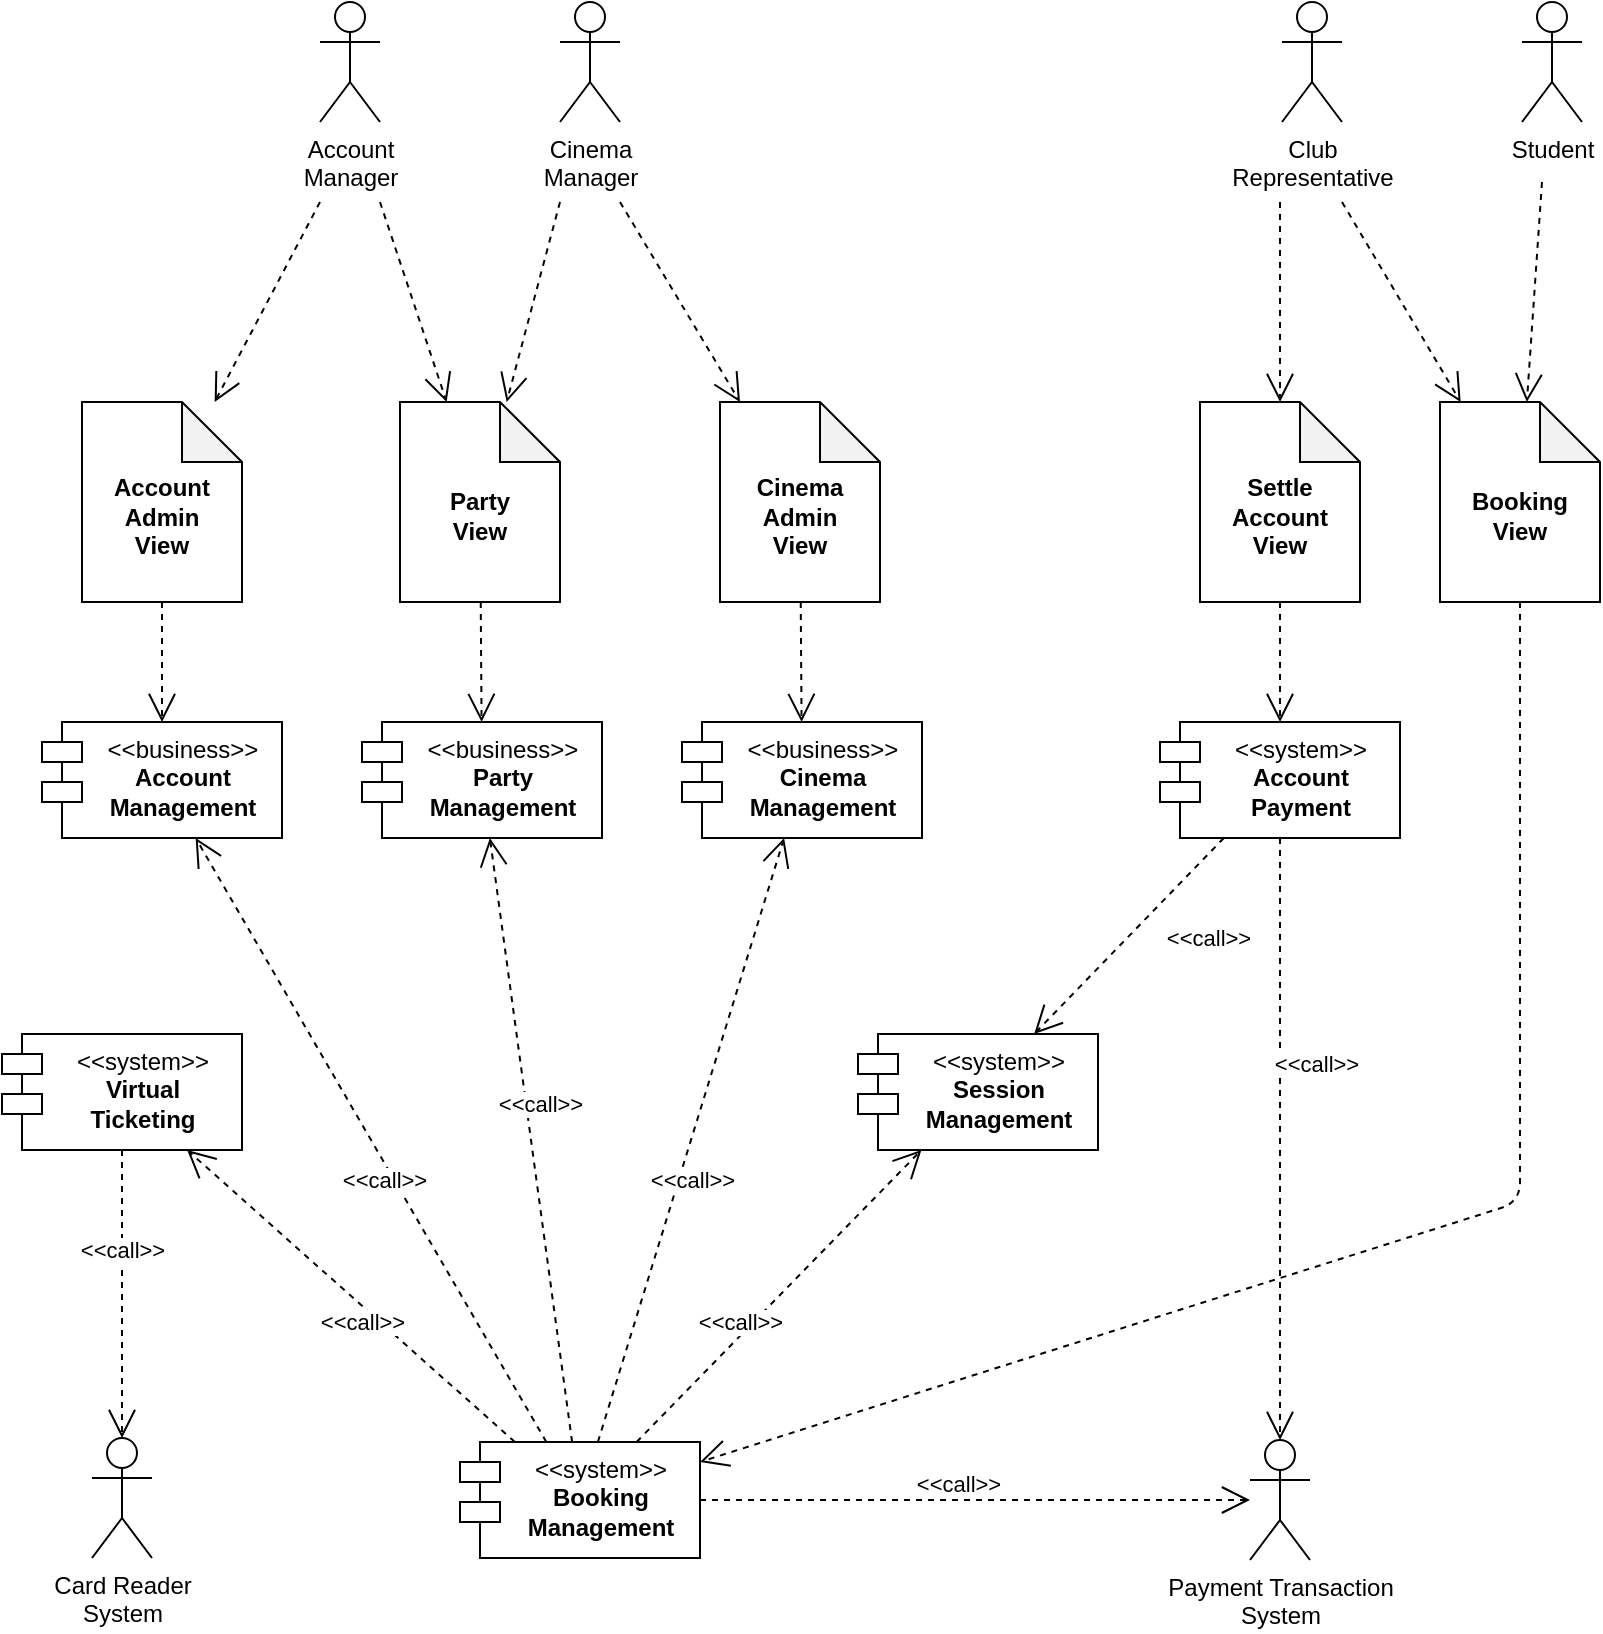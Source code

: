 <mxfile version="14.5.1" type="device"><diagram name="Page-1" id="b5b7bab2-c9e2-2cf4-8b2a-24fd1a2a6d21"><mxGraphModel dx="176" dy="1166" grid="1" gridSize="10" guides="1" tooltips="1" connect="1" arrows="1" fold="1" page="1" pageScale="1" pageWidth="827" pageHeight="1169" background="#ffffff" math="0" shadow="0"><root><mxCell id="0"/><mxCell id="1" parent="0"/><mxCell id="a4ktwxldiNDEK1bDkVl5-18" value="&amp;lt;&amp;lt;business&amp;gt;&amp;gt;&lt;br&gt;&lt;b&gt;Cinema&lt;br&gt;Management&lt;/b&gt;" style="shape=module;align=left;spacingLeft=20;align=center;verticalAlign=top;fontStyle=0;html=1;" parent="1" vertex="1"><mxGeometry x="1221" y="400" width="120" height="58" as="geometry"/></mxCell><mxCell id="a4ktwxldiNDEK1bDkVl5-1" value="Account &lt;br&gt;Manager" style="shape=umlActor;verticalLabelPosition=bottom;verticalAlign=top;html=1;outlineConnect=0;" parent="1" vertex="1"><mxGeometry x="1040" y="40" width="30" height="60" as="geometry"/></mxCell><mxCell id="a4ktwxldiNDEK1bDkVl5-2" value="Cinema &lt;br&gt;Manager" style="shape=umlActor;verticalLabelPosition=bottom;verticalAlign=top;html=1;outlineConnect=0;" parent="1" vertex="1"><mxGeometry x="1160" y="40" width="30" height="60" as="geometry"/></mxCell><mxCell id="a4ktwxldiNDEK1bDkVl5-3" value="Club &lt;br&gt;Representative" style="shape=umlActor;verticalLabelPosition=bottom;verticalAlign=top;html=1;outlineConnect=0;" parent="1" vertex="1"><mxGeometry x="1521" y="40" width="30" height="60" as="geometry"/></mxCell><mxCell id="a4ktwxldiNDEK1bDkVl5-4" value="Student" style="shape=umlActor;verticalLabelPosition=bottom;verticalAlign=top;html=1;outlineConnect=0;" parent="1" vertex="1"><mxGeometry x="1641" y="40" width="30" height="60" as="geometry"/></mxCell><mxCell id="a4ktwxldiNDEK1bDkVl5-5" value="Payment Transaction &lt;br&gt;System" style="shape=umlActor;verticalLabelPosition=bottom;verticalAlign=top;html=1;outlineConnect=0;" parent="1" vertex="1"><mxGeometry x="1505" y="759" width="30" height="60" as="geometry"/></mxCell><mxCell id="a4ktwxldiNDEK1bDkVl5-6" value="Card Reader&lt;br&gt;System" style="shape=umlActor;verticalLabelPosition=bottom;verticalAlign=top;html=1;outlineConnect=0;" parent="1" vertex="1"><mxGeometry x="926" y="758" width="30" height="60" as="geometry"/></mxCell><mxCell id="a4ktwxldiNDEK1bDkVl5-7" value="&lt;b&gt;&lt;br&gt;Account&lt;br&gt;Admin&lt;br&gt;View&lt;/b&gt;" style="shape=note;whiteSpace=wrap;html=1;backgroundOutline=1;darkOpacity=0.05;" parent="1" vertex="1"><mxGeometry x="921" y="240" width="80" height="100" as="geometry"/></mxCell><mxCell id="a4ktwxldiNDEK1bDkVl5-8" value="&lt;b&gt;&lt;br&gt;Booking&lt;br&gt;View&lt;/b&gt;" style="shape=note;whiteSpace=wrap;html=1;backgroundOutline=1;darkOpacity=0.05;" parent="1" vertex="1"><mxGeometry x="1600" y="240" width="80" height="100" as="geometry"/></mxCell><mxCell id="a4ktwxldiNDEK1bDkVl5-9" value="&lt;b&gt;&lt;br&gt;Party&lt;br&gt;View&lt;/b&gt;" style="shape=note;whiteSpace=wrap;html=1;backgroundOutline=1;darkOpacity=0.05;" parent="1" vertex="1"><mxGeometry x="1080" y="240" width="80" height="100" as="geometry"/></mxCell><mxCell id="a4ktwxldiNDEK1bDkVl5-11" value="&lt;b&gt;&lt;br&gt;Cinema&lt;br&gt;Admin&lt;br&gt;View&lt;/b&gt;" style="shape=note;whiteSpace=wrap;html=1;backgroundOutline=1;darkOpacity=0.05;" parent="1" vertex="1"><mxGeometry x="1240" y="240" width="80" height="100" as="geometry"/></mxCell><mxCell id="a4ktwxldiNDEK1bDkVl5-14" value="" style="endArrow=open;endSize=12;dashed=1;html=1;" parent="1" target="a4ktwxldiNDEK1bDkVl5-7" edge="1"><mxGeometry width="160" relative="1" as="geometry"><mxPoint x="1040" y="140" as="sourcePoint"/><mxPoint x="1400" y="390" as="targetPoint"/></mxGeometry></mxCell><mxCell id="a4ktwxldiNDEK1bDkVl5-15" value="" style="endArrow=open;endSize=12;dashed=1;html=1;" parent="1" edge="1"><mxGeometry width="160" relative="1" as="geometry"><mxPoint x="1070" y="140" as="sourcePoint"/><mxPoint x="1103.333" y="240" as="targetPoint"/></mxGeometry></mxCell><mxCell id="a4ktwxldiNDEK1bDkVl5-16" value="" style="endArrow=open;endSize=12;dashed=1;html=1;" parent="1" edge="1"><mxGeometry width="160" relative="1" as="geometry"><mxPoint x="1160" y="140" as="sourcePoint"/><mxPoint x="1133.333" y="240" as="targetPoint"/></mxGeometry></mxCell><mxCell id="a4ktwxldiNDEK1bDkVl5-17" value="" style="endArrow=open;endSize=12;dashed=1;html=1;" parent="1" target="a4ktwxldiNDEK1bDkVl5-11" edge="1"><mxGeometry width="160" relative="1" as="geometry"><mxPoint x="1190" y="140" as="sourcePoint"/><mxPoint x="1156.667" y="250" as="targetPoint"/></mxGeometry></mxCell><mxCell id="a4ktwxldiNDEK1bDkVl5-19" value="&amp;lt;&amp;lt;business&amp;gt;&amp;gt;&lt;br&gt;&lt;b&gt;Account&lt;br&gt;Management&lt;/b&gt;" style="shape=module;align=left;spacingLeft=20;align=center;verticalAlign=top;fontStyle=0;html=1;" parent="1" vertex="1"><mxGeometry x="901" y="400" width="120" height="58" as="geometry"/></mxCell><mxCell id="a4ktwxldiNDEK1bDkVl5-21" value="" style="endArrow=open;endSize=12;dashed=1;html=1;" parent="1" target="a4ktwxldiNDEK1bDkVl5-8" edge="1"><mxGeometry width="160" relative="1" as="geometry"><mxPoint x="1551" y="140" as="sourcePoint"/><mxPoint x="1224.333" y="250" as="targetPoint"/></mxGeometry></mxCell><mxCell id="a4ktwxldiNDEK1bDkVl5-22" value="" style="endArrow=open;endSize=12;dashed=1;html=1;" parent="1" target="a4ktwxldiNDEK1bDkVl5-8" edge="1"><mxGeometry width="160" relative="1" as="geometry"><mxPoint x="1651" y="130" as="sourcePoint"/><mxPoint x="1507.667" y="250" as="targetPoint"/></mxGeometry></mxCell><mxCell id="a4ktwxldiNDEK1bDkVl5-23" value="" style="endArrow=open;endSize=12;dashed=1;html=1;" parent="1" source="a4ktwxldiNDEK1bDkVl5-7" target="a4ktwxldiNDEK1bDkVl5-19" edge="1"><mxGeometry width="160" relative="1" as="geometry"><mxPoint x="1050" y="150" as="sourcePoint"/><mxPoint x="1024" y="250" as="targetPoint"/></mxGeometry></mxCell><mxCell id="a4ktwxldiNDEK1bDkVl5-24" value="" style="endArrow=open;endSize=12;dashed=1;html=1;" parent="1" source="a4ktwxldiNDEK1bDkVl5-11" target="a4ktwxldiNDEK1bDkVl5-18" edge="1"><mxGeometry width="160" relative="1" as="geometry"><mxPoint x="1159" y="442" as="sourcePoint"/><mxPoint x="1159" y="662" as="targetPoint"/></mxGeometry></mxCell><mxCell id="a4ktwxldiNDEK1bDkVl5-25" value="&amp;lt;&amp;lt;system&amp;gt;&amp;gt;&lt;br&gt;&lt;b&gt;Booking&lt;br&gt;Management&lt;br&gt;&lt;/b&gt;" style="shape=module;align=left;spacingLeft=20;align=center;verticalAlign=top;fontStyle=0;html=1;" parent="1" vertex="1"><mxGeometry x="1110" y="760" width="120" height="58" as="geometry"/></mxCell><mxCell id="a4ktwxldiNDEK1bDkVl5-26" value="" style="endArrow=open;endSize=12;dashed=1;html=1;" parent="1" source="a4ktwxldiNDEK1bDkVl5-8" target="a4ktwxldiNDEK1bDkVl5-25" edge="1"><mxGeometry width="160" relative="1" as="geometry"><mxPoint x="1470.997" y="415" as="sourcePoint"/><mxPoint x="1638" y="730" as="targetPoint"/><Array as="points"><mxPoint x="1640" y="640"/></Array></mxGeometry></mxCell><mxCell id="a4ktwxldiNDEK1bDkVl5-28" value="" style="endArrow=open;endSize=12;dashed=1;html=1;" parent="1" source="a4ktwxldiNDEK1bDkVl5-25" target="a4ktwxldiNDEK1bDkVl5-5" edge="1"><mxGeometry width="160" relative="1" as="geometry"><mxPoint x="1220" y="570" as="sourcePoint"/><mxPoint x="1130" y="612" as="targetPoint"/></mxGeometry></mxCell><mxCell id="a4ktwxldiNDEK1bDkVl5-29" value="&amp;lt;&amp;lt;call&amp;gt;&amp;gt;" style="edgeLabel;html=1;align=center;verticalAlign=middle;resizable=0;points=[];" parent="a4ktwxldiNDEK1bDkVl5-28" vertex="1" connectable="0"><mxGeometry x="-0.195" relative="1" as="geometry"><mxPoint x="18" y="-8.47" as="offset"/></mxGeometry></mxCell><mxCell id="a4ktwxldiNDEK1bDkVl5-33" value="&amp;lt;&amp;lt;system&amp;gt;&amp;gt;&lt;br&gt;&lt;b&gt;Virtual&lt;br&gt;Ticketing&lt;br&gt;&lt;/b&gt;" style="shape=module;align=left;spacingLeft=20;align=center;verticalAlign=top;fontStyle=0;html=1;" parent="1" vertex="1"><mxGeometry x="881" y="556" width="120" height="58" as="geometry"/></mxCell><mxCell id="a4ktwxldiNDEK1bDkVl5-36" value="" style="endArrow=open;endSize=12;dashed=1;html=1;" parent="1" source="a4ktwxldiNDEK1bDkVl5-25" target="a4ktwxldiNDEK1bDkVl5-33" edge="1"><mxGeometry width="160" relative="1" as="geometry"><mxPoint x="1190" y="640.738" as="sourcePoint"/><mxPoint x="1344" y="640.066" as="targetPoint"/></mxGeometry></mxCell><mxCell id="a4ktwxldiNDEK1bDkVl5-37" value="&amp;lt;&amp;lt;call&amp;gt;&amp;gt;" style="edgeLabel;html=1;align=center;verticalAlign=middle;resizable=0;points=[];" parent="a4ktwxldiNDEK1bDkVl5-36" vertex="1" connectable="0"><mxGeometry x="-0.195" relative="1" as="geometry"><mxPoint x="-10.49" y="-1.24" as="offset"/></mxGeometry></mxCell><mxCell id="a4ktwxldiNDEK1bDkVl5-38" value="&amp;lt;&amp;lt;business&amp;gt;&amp;gt;&lt;br&gt;&lt;b&gt;Party&lt;br&gt;Management&lt;/b&gt;" style="shape=module;align=left;spacingLeft=20;align=center;verticalAlign=top;fontStyle=0;html=1;" parent="1" vertex="1"><mxGeometry x="1061" y="400" width="120" height="58" as="geometry"/></mxCell><mxCell id="a4ktwxldiNDEK1bDkVl5-39" value="" style="endArrow=open;endSize=12;dashed=1;html=1;" parent="1" source="a4ktwxldiNDEK1bDkVl5-9" target="a4ktwxldiNDEK1bDkVl5-38" edge="1"><mxGeometry width="160" relative="1" as="geometry"><mxPoint x="1290.147" y="350" as="sourcePoint"/><mxPoint x="1290.914" y="610" as="targetPoint"/></mxGeometry></mxCell><mxCell id="a4ktwxldiNDEK1bDkVl5-40" value="" style="endArrow=open;endSize=12;dashed=1;html=1;" parent="1" source="a4ktwxldiNDEK1bDkVl5-25" target="a4ktwxldiNDEK1bDkVl5-18" edge="1"><mxGeometry width="160" relative="1" as="geometry"><mxPoint x="1450" y="510" as="sourcePoint"/><mxPoint x="1450" y="610" as="targetPoint"/></mxGeometry></mxCell><mxCell id="a4ktwxldiNDEK1bDkVl5-41" value="&amp;lt;&amp;lt;call&amp;gt;&amp;gt;" style="edgeLabel;html=1;align=center;verticalAlign=middle;resizable=0;points=[];" parent="a4ktwxldiNDEK1bDkVl5-40" vertex="1" connectable="0"><mxGeometry x="-0.195" relative="1" as="geometry"><mxPoint x="9.02" y="-10.02" as="offset"/></mxGeometry></mxCell><mxCell id="a4ktwxldiNDEK1bDkVl5-42" value="" style="endArrow=open;endSize=12;dashed=1;html=1;" parent="1" source="a4ktwxldiNDEK1bDkVl5-25" target="a4ktwxldiNDEK1bDkVl5-38" edge="1"><mxGeometry width="160" relative="1" as="geometry"><mxPoint x="1420.816" y="510" as="sourcePoint"/><mxPoint x="1320.184" y="610" as="targetPoint"/></mxGeometry></mxCell><mxCell id="a4ktwxldiNDEK1bDkVl5-43" value="&amp;lt;&amp;lt;call&amp;gt;&amp;gt;" style="edgeLabel;html=1;align=center;verticalAlign=middle;resizable=0;points=[];" parent="a4ktwxldiNDEK1bDkVl5-42" vertex="1" connectable="0"><mxGeometry x="-0.195" relative="1" as="geometry"><mxPoint y="-47.79" as="offset"/></mxGeometry></mxCell><mxCell id="a4ktwxldiNDEK1bDkVl5-44" value="" style="endArrow=open;endSize=12;dashed=1;html=1;" parent="1" source="a4ktwxldiNDEK1bDkVl5-25" target="a4ktwxldiNDEK1bDkVl5-19" edge="1"><mxGeometry width="160" relative="1" as="geometry"><mxPoint x="1391.449" y="510" as="sourcePoint"/><mxPoint x="1189.551" y="610" as="targetPoint"/></mxGeometry></mxCell><mxCell id="a4ktwxldiNDEK1bDkVl5-45" value="&amp;lt;&amp;lt;call&amp;gt;&amp;gt;" style="edgeLabel;html=1;align=center;verticalAlign=middle;resizable=0;points=[];" parent="a4ktwxldiNDEK1bDkVl5-44" vertex="1" connectable="0"><mxGeometry x="-0.195" relative="1" as="geometry"><mxPoint x="-11.02" y="-10.15" as="offset"/></mxGeometry></mxCell><mxCell id="a4ktwxldiNDEK1bDkVl5-47" value="" style="endArrow=open;endSize=12;dashed=1;html=1;" parent="1" source="a4ktwxldiNDEK1bDkVl5-33" target="a4ktwxldiNDEK1bDkVl5-6" edge="1"><mxGeometry width="160" relative="1" as="geometry"><mxPoint x="1289" y="859.997" as="sourcePoint"/><mxPoint x="1573" y="860.788" as="targetPoint"/></mxGeometry></mxCell><mxCell id="a4ktwxldiNDEK1bDkVl5-48" value="&amp;lt;&amp;lt;call&amp;gt;&amp;gt;" style="edgeLabel;html=1;align=center;verticalAlign=middle;resizable=0;points=[];" parent="a4ktwxldiNDEK1bDkVl5-47" vertex="1" connectable="0"><mxGeometry x="-0.195" relative="1" as="geometry"><mxPoint y="-8.47" as="offset"/></mxGeometry></mxCell><mxCell id="a4ktwxldiNDEK1bDkVl5-50" value="&lt;b&gt;&lt;br&gt;Settle&lt;br&gt;Account&lt;br&gt;View&lt;/b&gt;" style="shape=note;whiteSpace=wrap;html=1;backgroundOutline=1;darkOpacity=0.05;" parent="1" vertex="1"><mxGeometry x="1480" y="240" width="80" height="100" as="geometry"/></mxCell><mxCell id="a4ktwxldiNDEK1bDkVl5-51" value="&amp;lt;&amp;lt;system&amp;gt;&amp;gt;&lt;br&gt;&lt;b&gt;Account&lt;/b&gt;&lt;b&gt;&lt;br&gt;Payment&lt;br&gt;&lt;br&gt;&lt;/b&gt;" style="shape=module;align=left;spacingLeft=20;align=center;verticalAlign=top;fontStyle=0;html=1;" parent="1" vertex="1"><mxGeometry x="1460" y="400" width="120" height="58" as="geometry"/></mxCell><mxCell id="a4ktwxldiNDEK1bDkVl5-52" value="" style="endArrow=open;endSize=12;dashed=1;html=1;" parent="1" target="a4ktwxldiNDEK1bDkVl5-50" edge="1"><mxGeometry width="160" relative="1" as="geometry"><mxPoint x="1520" y="140" as="sourcePoint"/><mxPoint x="1561" y="250" as="targetPoint"/></mxGeometry></mxCell><mxCell id="a4ktwxldiNDEK1bDkVl5-53" value="" style="endArrow=open;endSize=12;dashed=1;html=1;" parent="1" source="a4ktwxldiNDEK1bDkVl5-50" target="a4ktwxldiNDEK1bDkVl5-51" edge="1"><mxGeometry width="160" relative="1" as="geometry"><mxPoint x="1410.0" y="420" as="sourcePoint"/><mxPoint x="1410.431" y="480" as="targetPoint"/></mxGeometry></mxCell><mxCell id="a4ktwxldiNDEK1bDkVl5-54" value="" style="endArrow=open;endSize=12;dashed=1;html=1;" parent="1" source="a4ktwxldiNDEK1bDkVl5-51" target="a4ktwxldiNDEK1bDkVl5-5" edge="1"><mxGeometry width="160" relative="1" as="geometry"><mxPoint x="1272" y="641.237" as="sourcePoint"/><mxPoint x="1581" y="600" as="targetPoint"/></mxGeometry></mxCell><mxCell id="a4ktwxldiNDEK1bDkVl5-55" value="&amp;lt;&amp;lt;call&amp;gt;&amp;gt;" style="edgeLabel;html=1;align=center;verticalAlign=middle;resizable=0;points=[];" parent="a4ktwxldiNDEK1bDkVl5-54" vertex="1" connectable="0"><mxGeometry x="-0.195" relative="1" as="geometry"><mxPoint x="18" y="-8.47" as="offset"/></mxGeometry></mxCell><mxCell id="a4ktwxldiNDEK1bDkVl5-58" value="&amp;lt;&amp;lt;system&amp;gt;&amp;gt;&lt;br&gt;&lt;b&gt;Session&lt;br&gt;Management&lt;/b&gt;" style="shape=module;align=left;spacingLeft=20;align=center;verticalAlign=top;fontStyle=0;html=1;" parent="1" vertex="1"><mxGeometry x="1309" y="556" width="120" height="58" as="geometry"/></mxCell><mxCell id="a4ktwxldiNDEK1bDkVl5-64" value="" style="endArrow=open;endSize=12;dashed=1;html=1;" parent="1" source="a4ktwxldiNDEK1bDkVl5-25" target="a4ktwxldiNDEK1bDkVl5-58" edge="1"><mxGeometry width="160" relative="1" as="geometry"><mxPoint x="1142.119" y="770" as="sourcePoint"/><mxPoint x="1008.881" y="668" as="targetPoint"/></mxGeometry></mxCell><mxCell id="a4ktwxldiNDEK1bDkVl5-65" value="&amp;lt;&amp;lt;call&amp;gt;&amp;gt;" style="edgeLabel;html=1;align=center;verticalAlign=middle;resizable=0;points=[];" parent="a4ktwxldiNDEK1bDkVl5-64" vertex="1" connectable="0"><mxGeometry x="-0.195" relative="1" as="geometry"><mxPoint x="-5.32" y="-1.54" as="offset"/></mxGeometry></mxCell><mxCell id="a4ktwxldiNDEK1bDkVl5-73" value="" style="endArrow=open;endSize=12;dashed=1;html=1;" parent="1" source="a4ktwxldiNDEK1bDkVl5-51" target="a4ktwxldiNDEK1bDkVl5-58" edge="1"><mxGeometry width="160" relative="1" as="geometry"><mxPoint x="1212.838" y="770" as="sourcePoint"/><mxPoint x="1378.162" y="624.0" as="targetPoint"/></mxGeometry></mxCell><mxCell id="a4ktwxldiNDEK1bDkVl5-74" value="&amp;lt;&amp;lt;call&amp;gt;&amp;gt;" style="edgeLabel;html=1;align=center;verticalAlign=middle;resizable=0;points=[];" parent="a4ktwxldiNDEK1bDkVl5-73" vertex="1" connectable="0"><mxGeometry x="-0.195" relative="1" as="geometry"><mxPoint x="30" y="10.0" as="offset"/></mxGeometry></mxCell></root></mxGraphModel></diagram></mxfile>